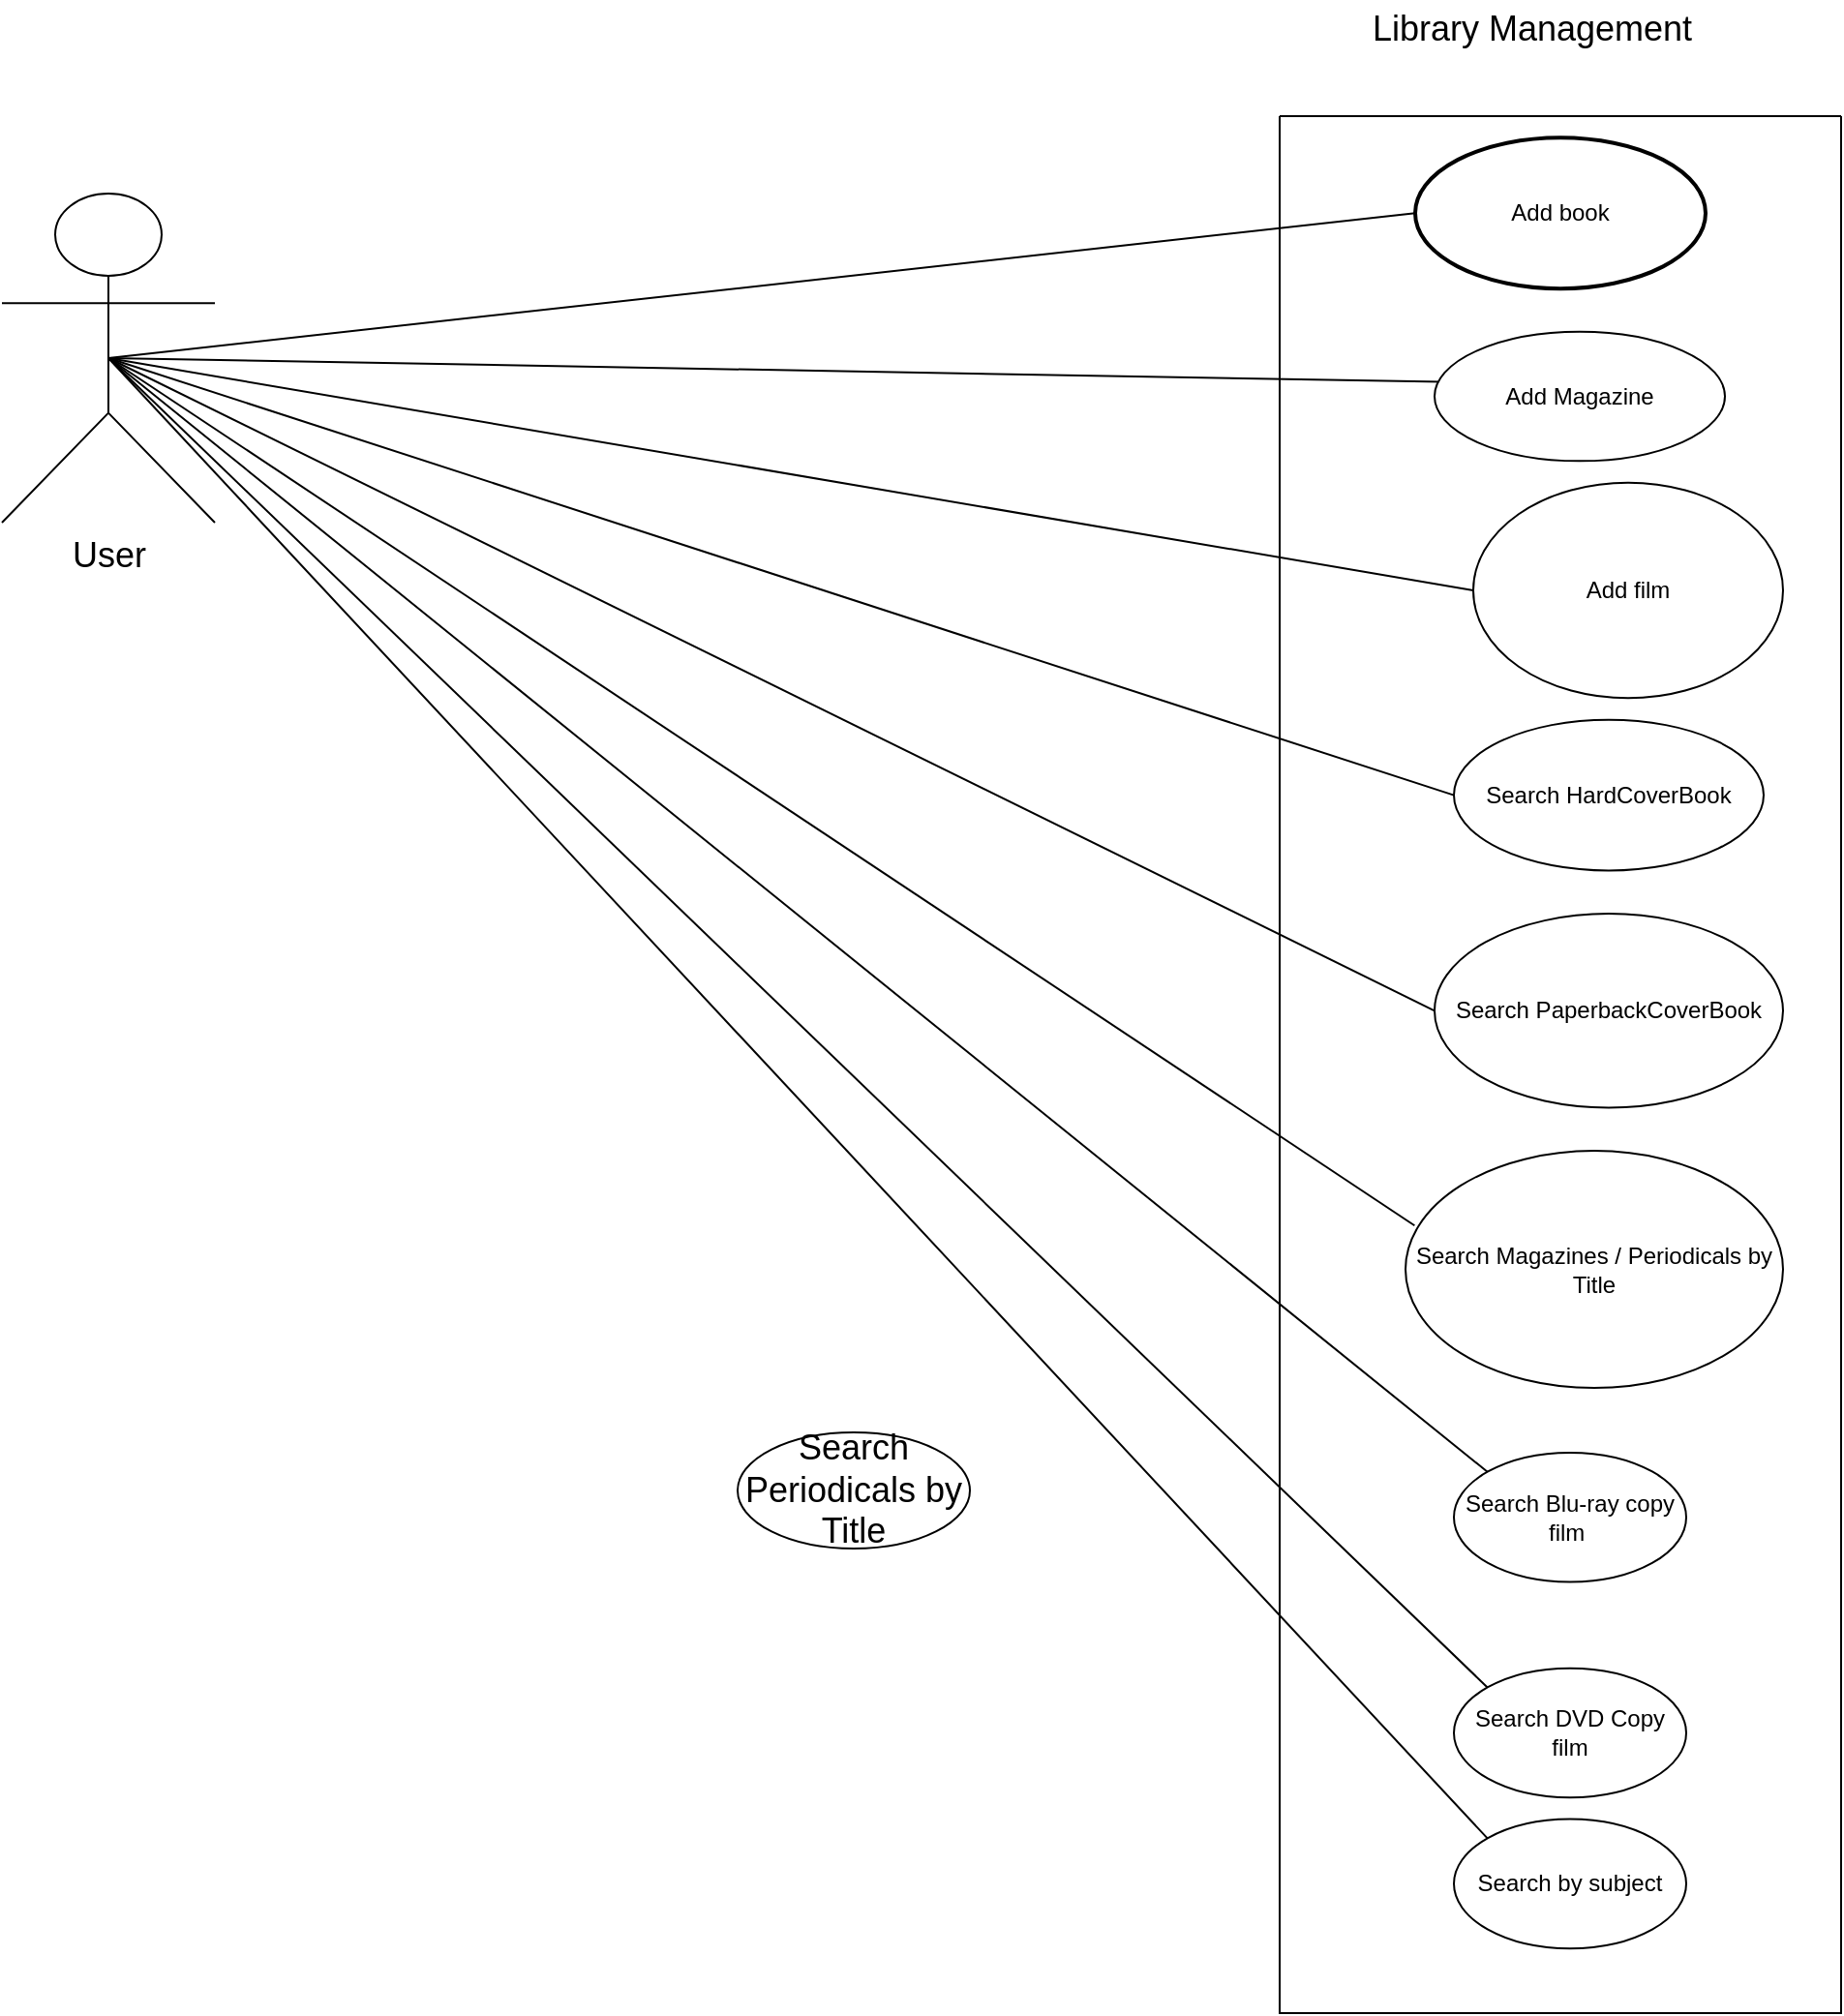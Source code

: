 <mxfile>
    <diagram id="tbQp8P_hYtCu9MAhCglD" name="Page-1">
        <mxGraphModel dx="1650" dy="943" grid="1" gridSize="10" guides="1" tooltips="1" connect="1" arrows="1" fold="1" page="1" pageScale="1" pageWidth="1100" pageHeight="850" math="0" shadow="0">
            <root>
                <mxCell id="0"/>
                <mxCell id="1" parent="0"/>
                <mxCell id="3" value="&lt;span style=&quot;font-size: 18px&quot;&gt;User&lt;/span&gt;" style="shape=umlActor;verticalLabelPosition=bottom;verticalAlign=top;html=1;outlineConnect=0;" vertex="1" parent="1">
                    <mxGeometry y="170" width="110" height="170" as="geometry"/>
                </mxCell>
                <mxCell id="4" value="" style="endArrow=none;html=1;exitX=0.5;exitY=0.5;exitDx=0;exitDy=0;exitPerimeter=0;entryX=0;entryY=0.5;entryDx=0;entryDy=0;entryPerimeter=0;" edge="1" parent="1" source="3" target="10">
                    <mxGeometry width="50" height="50" relative="1" as="geometry">
                        <mxPoint x="348.24" y="130.34" as="sourcePoint"/>
                        <mxPoint x="510.0" y="45" as="targetPoint"/>
                    </mxGeometry>
                </mxCell>
                <mxCell id="5" value="" style="endArrow=none;html=1;exitX=0.5;exitY=0.5;exitDx=0;exitDy=0;exitPerimeter=0;entryX=0;entryY=0.5;entryDx=0;entryDy=0;" edge="1" parent="1" source="3" target="12">
                    <mxGeometry width="50" height="50" relative="1" as="geometry">
                        <mxPoint x="348" y="130.58" as="sourcePoint"/>
                        <mxPoint x="515.0" y="235" as="targetPoint"/>
                    </mxGeometry>
                </mxCell>
                <mxCell id="6" value="" style="endArrow=none;html=1;exitX=0.5;exitY=0.5;exitDx=0;exitDy=0;exitPerimeter=0;entryX=0;entryY=0.5;entryDx=0;entryDy=0;" edge="1" parent="1" source="3" target="13">
                    <mxGeometry width="50" height="50" relative="1" as="geometry">
                        <mxPoint x="350" y="130" as="sourcePoint"/>
                        <mxPoint x="525" y="345" as="targetPoint"/>
                    </mxGeometry>
                </mxCell>
                <mxCell id="7" value="" style="endArrow=none;html=1;exitX=0.5;exitY=0.5;exitDx=0;exitDy=0;exitPerimeter=0;entryX=0;entryY=0.5;entryDx=0;entryDy=0;" edge="1" parent="1" source="3" target="14">
                    <mxGeometry width="50" height="50" relative="1" as="geometry">
                        <mxPoint x="349.76" y="130.28" as="sourcePoint"/>
                        <mxPoint x="515.0" y="460" as="targetPoint"/>
                    </mxGeometry>
                </mxCell>
                <mxCell id="8" value="" style="endArrow=none;html=1;entryX=0.024;entryY=0.315;entryDx=0;entryDy=0;exitX=0.5;exitY=0.5;exitDx=0;exitDy=0;exitPerimeter=0;entryPerimeter=0;" edge="1" parent="1" source="3" target="15">
                    <mxGeometry width="50" height="50" relative="1" as="geometry">
                        <mxPoint x="350" y="130" as="sourcePoint"/>
                        <mxPoint x="500" y="590" as="targetPoint"/>
                    </mxGeometry>
                </mxCell>
                <mxCell id="9" value="" style="endArrow=none;html=1;exitX=0.5;exitY=0.5;exitDx=0;exitDy=0;exitPerimeter=0;entryX=0.024;entryY=0.388;entryDx=0;entryDy=0;entryPerimeter=0;" edge="1" parent="1" source="3" target="11">
                    <mxGeometry width="50" height="50" relative="1" as="geometry">
                        <mxPoint x="349.76" y="130.82" as="sourcePoint"/>
                        <mxPoint x="500.0" y="135" as="targetPoint"/>
                    </mxGeometry>
                </mxCell>
                <mxCell id="26" value="" style="endArrow=none;html=1;entryX=0;entryY=0;entryDx=0;entryDy=0;exitX=0.5;exitY=0.5;exitDx=0;exitDy=0;exitPerimeter=0;" edge="1" parent="1" source="3" target="19">
                    <mxGeometry width="50" height="50" relative="1" as="geometry">
                        <mxPoint x="80" y="225" as="sourcePoint"/>
                        <mxPoint x="489.68" y="524.65" as="targetPoint"/>
                    </mxGeometry>
                </mxCell>
                <mxCell id="27" value="" style="endArrow=none;html=1;entryX=0;entryY=0;entryDx=0;entryDy=0;exitX=0.5;exitY=0.5;exitDx=0;exitDy=0;exitPerimeter=0;" edge="1" parent="1" source="3" target="21">
                    <mxGeometry width="50" height="50" relative="1" as="geometry">
                        <mxPoint x="110" y="425" as="sourcePoint"/>
                        <mxPoint x="519.68" y="724.65" as="targetPoint"/>
                    </mxGeometry>
                </mxCell>
                <mxCell id="28" value="" style="endArrow=none;html=1;entryX=0;entryY=0;entryDx=0;entryDy=0;exitX=0.5;exitY=0.5;exitDx=0;exitDy=0;exitPerimeter=0;" edge="1" parent="1" source="3" target="22">
                    <mxGeometry width="50" height="50" relative="1" as="geometry">
                        <mxPoint x="80" y="220" as="sourcePoint"/>
                        <mxPoint x="500.0" y="809.65" as="targetPoint"/>
                    </mxGeometry>
                </mxCell>
                <mxCell id="36" value="Library Management" style="text;html=1;align=center;verticalAlign=middle;resizable=0;points=[];autosize=1;strokeColor=none;fillColor=none;fontSize=18;" vertex="1" parent="1">
                    <mxGeometry x="700" y="70" width="180" height="30" as="geometry"/>
                </mxCell>
                <mxCell id="35" value="" style="group" vertex="1" connectable="0" parent="1">
                    <mxGeometry x="660" y="130" width="290" height="980" as="geometry"/>
                </mxCell>
                <mxCell id="10" value="&lt;span&gt;Add book&lt;br&gt;&lt;/span&gt;" style="strokeWidth=2;html=1;shape=mxgraph.flowchart.start_1;whiteSpace=wrap;" vertex="1" parent="35">
                    <mxGeometry x="70" y="11.136" width="150" height="77.955" as="geometry"/>
                </mxCell>
                <mxCell id="11" value="&lt;span&gt;Add Magazine&lt;br&gt;&lt;/span&gt;" style="ellipse;whiteSpace=wrap;html=1;" vertex="1" parent="35">
                    <mxGeometry x="80" y="111.364" width="150" height="66.818" as="geometry"/>
                </mxCell>
                <mxCell id="22" value="Search by subject" style="ellipse;whiteSpace=wrap;html=1;" vertex="1" parent="35">
                    <mxGeometry x="90" y="879.773" width="120" height="66.818" as="geometry"/>
                </mxCell>
                <mxCell id="17" value="" style="swimlane;startSize=0;" vertex="1" parent="35">
                    <mxGeometry width="290" height="980.0" as="geometry"/>
                </mxCell>
                <mxCell id="12" value="&lt;span&gt;Add film&lt;br&gt;&lt;/span&gt;" style="ellipse;whiteSpace=wrap;html=1;" vertex="1" parent="17">
                    <mxGeometry x="100" y="189.318" width="160" height="111.364" as="geometry"/>
                </mxCell>
                <mxCell id="13" value="&lt;span&gt;Search HardCoverBook&lt;br&gt;&lt;/span&gt;" style="ellipse;whiteSpace=wrap;html=1;" vertex="1" parent="17">
                    <mxGeometry x="90" y="311.818" width="160" height="77.955" as="geometry"/>
                </mxCell>
                <mxCell id="14" value="&lt;span&gt;Search PaperbackCoverBook&lt;br&gt;&lt;/span&gt;" style="ellipse;whiteSpace=wrap;html=1;" vertex="1" parent="17">
                    <mxGeometry x="80" y="412.045" width="180" height="100.227" as="geometry"/>
                </mxCell>
                <mxCell id="15" value="Search Magazines / Periodicals by Title" style="ellipse;whiteSpace=wrap;html=1;" vertex="1" parent="17">
                    <mxGeometry x="65" y="534.545" width="195" height="122.5" as="geometry"/>
                </mxCell>
                <mxCell id="19" value="Search Blu-ray copy film&amp;nbsp;" style="ellipse;whiteSpace=wrap;html=1;" vertex="1" parent="17">
                    <mxGeometry x="90" y="690.455" width="120" height="66.818" as="geometry"/>
                </mxCell>
                <mxCell id="21" value="Search DVD Copy film" style="ellipse;whiteSpace=wrap;html=1;" vertex="1" parent="17">
                    <mxGeometry x="90" y="801.818" width="120" height="66.818" as="geometry"/>
                </mxCell>
                <mxCell id="37" value="Search Periodicals by Title" style="ellipse;whiteSpace=wrap;html=1;fontSize=18;" vertex="1" parent="1">
                    <mxGeometry x="380" y="810" width="120" height="60" as="geometry"/>
                </mxCell>
            </root>
        </mxGraphModel>
    </diagram>
</mxfile>